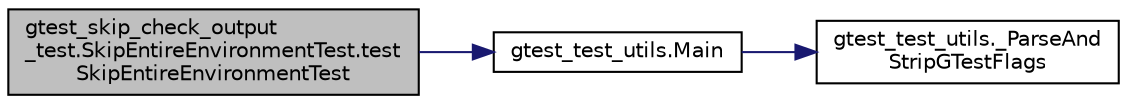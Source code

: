 digraph "gtest_skip_check_output_test.SkipEntireEnvironmentTest.testSkipEntireEnvironmentTest"
{
 // LATEX_PDF_SIZE
  bgcolor="transparent";
  edge [fontname="Helvetica",fontsize="10",labelfontname="Helvetica",labelfontsize="10"];
  node [fontname="Helvetica",fontsize="10",shape=record];
  rankdir="LR";
  Node1 [label="gtest_skip_check_output\l_test.SkipEntireEnvironmentTest.test\lSkipEntireEnvironmentTest",height=0.2,width=0.4,color="black", fillcolor="grey75", style="filled", fontcolor="black",tooltip=" "];
  Node1 -> Node2 [color="midnightblue",fontsize="10",style="solid",fontname="Helvetica"];
  Node2 [label="gtest_test_utils.Main",height=0.2,width=0.4,color="black",URL="$namespacegtest__test__utils.html#a5361b42d9c6843b5b117ead4d1c58cc5",tooltip=" "];
  Node2 -> Node3 [color="midnightblue",fontsize="10",style="solid",fontname="Helvetica"];
  Node3 [label="gtest_test_utils._ParseAnd\lStripGTestFlags",height=0.2,width=0.4,color="black",URL="$namespacegtest__test__utils.html#a05ad62af6574fd7e4fa2cc7c952c4f0b",tooltip=" "];
}
